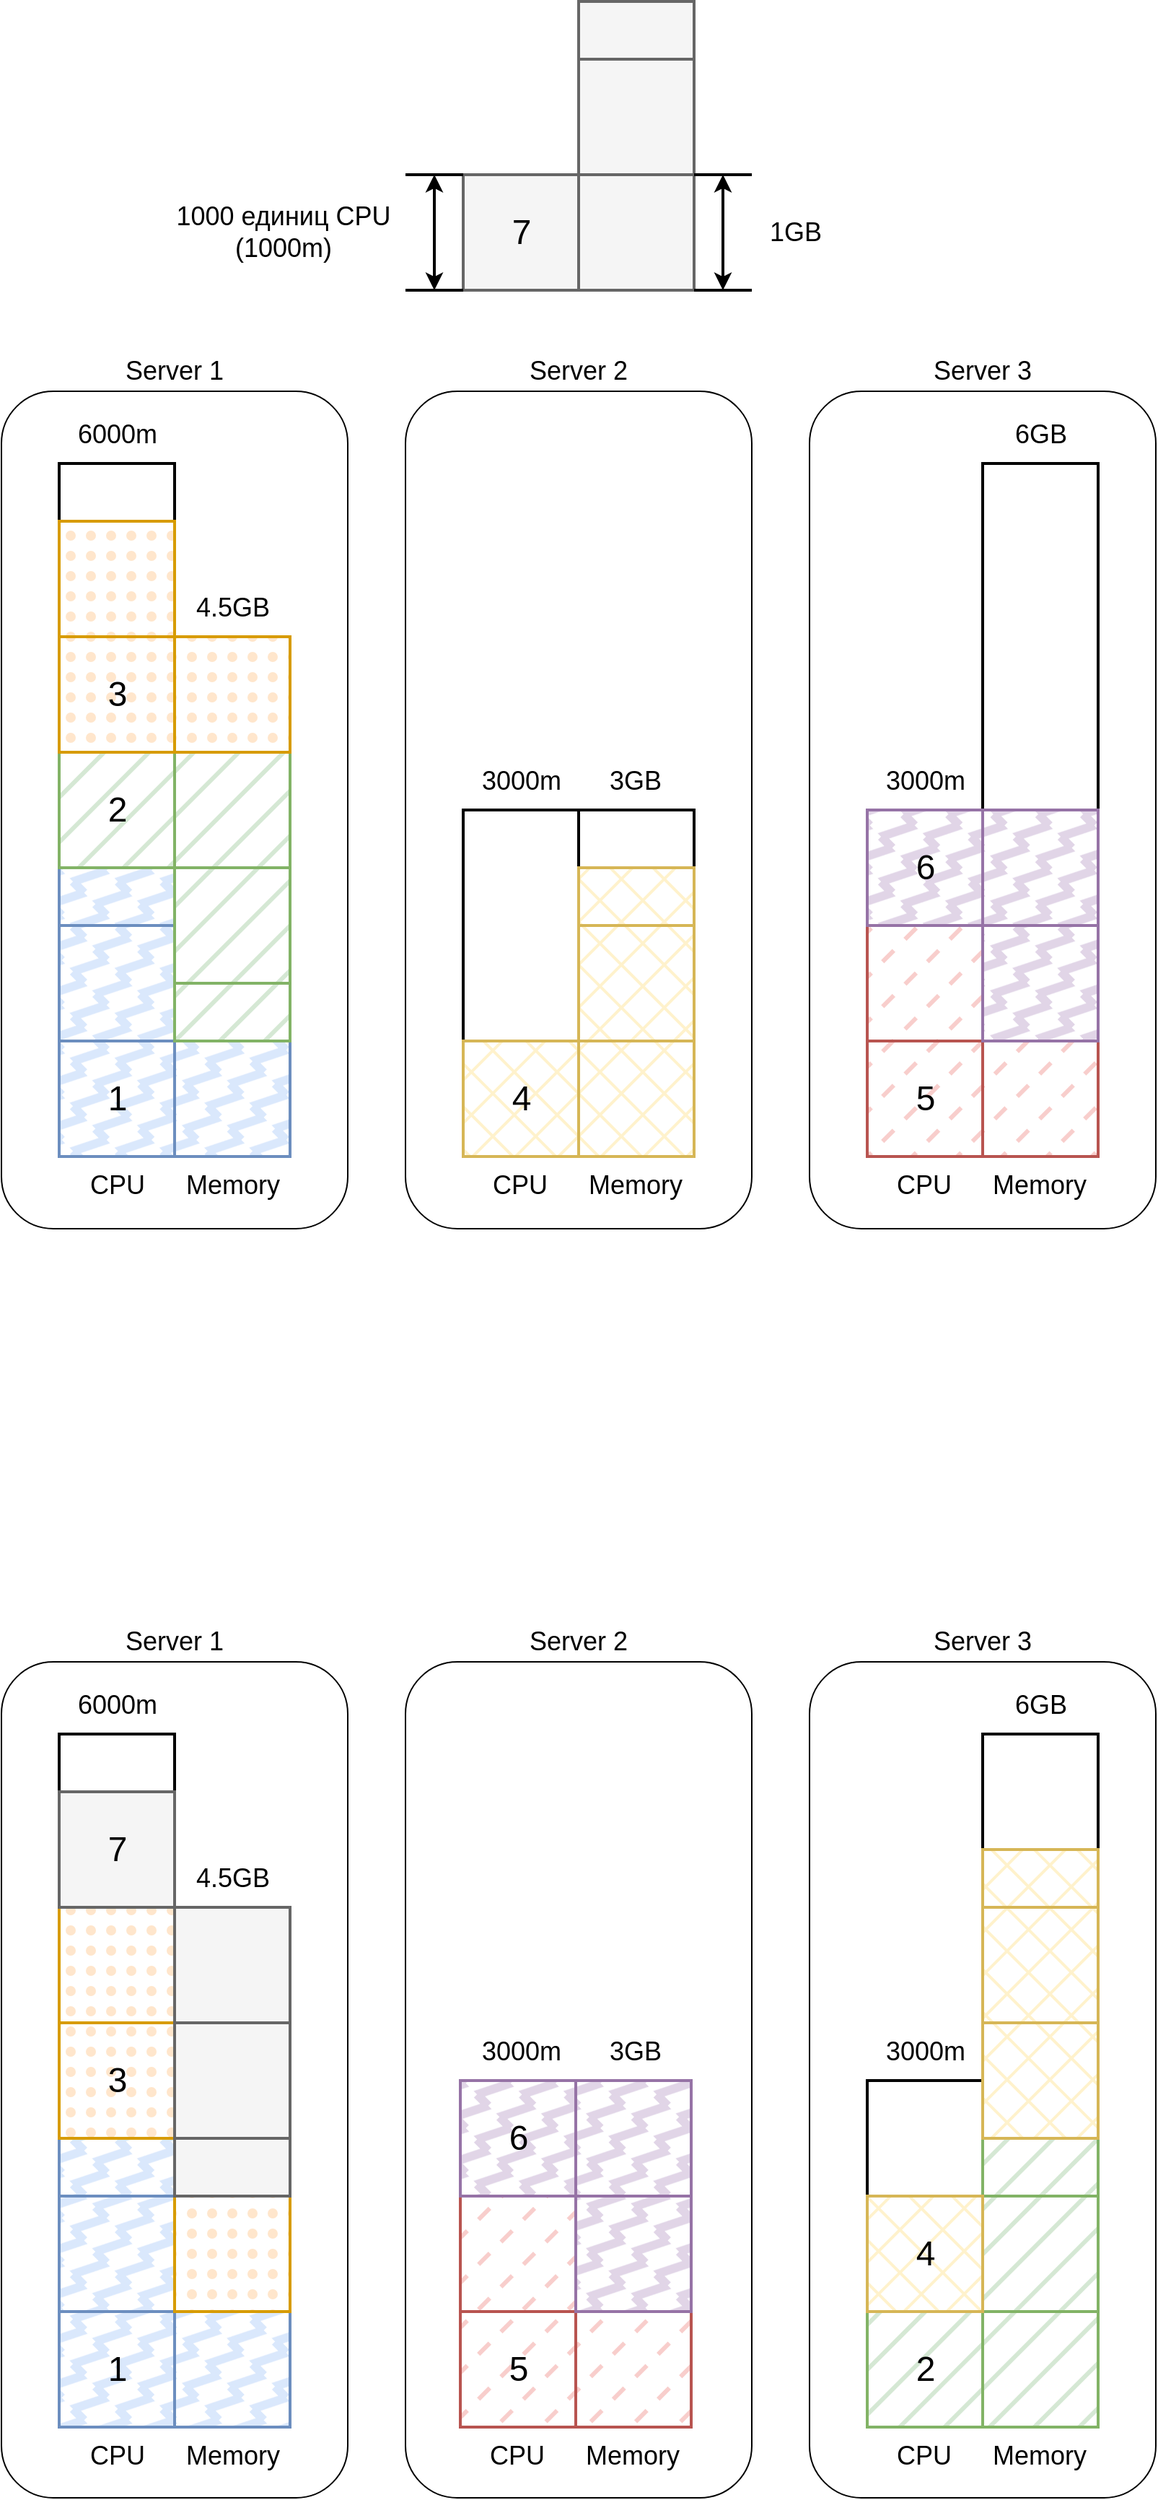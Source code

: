 <mxfile version="25.0.3">
  <diagram name="Page-1" id="aS24aDUHfVi9gNAFqR5U">
    <mxGraphModel dx="2504" dy="1118" grid="1" gridSize="10" guides="1" tooltips="1" connect="1" arrows="1" fold="1" page="1" pageScale="1" pageWidth="827" pageHeight="1169" math="0" shadow="0">
      <root>
        <mxCell id="0" />
        <mxCell id="1" parent="0" />
        <mxCell id="4E3Zrc5NnYarzaul7DsB-97" value="&lt;font style=&quot;font-size: 18px;&quot;&gt;Server 1&lt;/font&gt;" style="rounded=1;whiteSpace=wrap;html=1;align=center;horizontal=1;labelPosition=center;verticalLabelPosition=top;verticalAlign=bottom;" parent="1" vertex="1">
          <mxGeometry x="-280" y="270" width="240" height="580" as="geometry" />
        </mxCell>
        <mxCell id="4E3Zrc5NnYarzaul7DsB-4" value="" style="rounded=0;whiteSpace=wrap;html=1;strokeWidth=2;" parent="1" vertex="1">
          <mxGeometry x="-240" y="320" width="80" height="480" as="geometry" />
        </mxCell>
        <mxCell id="4E3Zrc5NnYarzaul7DsB-5" value="" style="rounded=0;whiteSpace=wrap;html=1;strokeWidth=2;" parent="1" vertex="1">
          <mxGeometry x="-160" y="440" width="80" height="360" as="geometry" />
        </mxCell>
        <mxCell id="4E3Zrc5NnYarzaul7DsB-9" value="" style="rounded=0;whiteSpace=wrap;html=1;strokeWidth=2;fillColor=#dae8fc;strokeColor=#6c8ebf;fillStyle=zigzag-line;" parent="1" vertex="1">
          <mxGeometry x="-240" y="720" width="80" height="80" as="geometry" />
        </mxCell>
        <mxCell id="4E3Zrc5NnYarzaul7DsB-10" value="" style="rounded=0;whiteSpace=wrap;html=1;strokeWidth=2;fillColor=#dae8fc;strokeColor=#6c8ebf;fillStyle=zigzag-line;" parent="1" vertex="1">
          <mxGeometry x="-240" y="640" width="80" height="80" as="geometry" />
        </mxCell>
        <mxCell id="4E3Zrc5NnYarzaul7DsB-11" value="" style="rounded=0;whiteSpace=wrap;html=1;strokeWidth=2;fillColor=#dae8fc;strokeColor=#6c8ebf;fillStyle=zigzag-line;" parent="1" vertex="1">
          <mxGeometry x="-240" y="600" width="80" height="40" as="geometry" />
        </mxCell>
        <mxCell id="4E3Zrc5NnYarzaul7DsB-12" value="" style="rounded=0;whiteSpace=wrap;html=1;strokeWidth=2;fillColor=#dae8fc;strokeColor=#6c8ebf;fillStyle=zigzag-line;" parent="1" vertex="1">
          <mxGeometry x="-160" y="720" width="80" height="80" as="geometry" />
        </mxCell>
        <mxCell id="4E3Zrc5NnYarzaul7DsB-16" value="" style="rounded=0;whiteSpace=wrap;html=1;strokeWidth=2;fillColor=#d5e8d4;strokeColor=#82b366;fillStyle=hatch;" parent="1" vertex="1">
          <mxGeometry x="-240" y="520" width="80" height="80" as="geometry" />
        </mxCell>
        <mxCell id="4E3Zrc5NnYarzaul7DsB-18" value="" style="rounded=0;whiteSpace=wrap;html=1;strokeWidth=2;fillColor=#d5e8d4;strokeColor=#82b366;fillStyle=hatch;" parent="1" vertex="1">
          <mxGeometry x="-160" y="600" width="80" height="80" as="geometry" />
        </mxCell>
        <mxCell id="4E3Zrc5NnYarzaul7DsB-19" value="" style="rounded=0;whiteSpace=wrap;html=1;strokeWidth=2;fillColor=#d5e8d4;strokeColor=#82b366;fillStyle=hatch;" parent="1" vertex="1">
          <mxGeometry x="-160" y="520" width="80" height="80" as="geometry" />
        </mxCell>
        <mxCell id="4E3Zrc5NnYarzaul7DsB-20" value="" style="rounded=0;whiteSpace=wrap;html=1;strokeWidth=2;fillColor=#d5e8d4;strokeColor=#82b366;fillStyle=hatch;" parent="1" vertex="1">
          <mxGeometry x="-160" y="680" width="80" height="40" as="geometry" />
        </mxCell>
        <mxCell id="4E3Zrc5NnYarzaul7DsB-22" value="" style="rounded=0;whiteSpace=wrap;html=1;strokeWidth=2;fillColor=#ffe6cc;strokeColor=#d79b00;fillStyle=dots;" parent="1" vertex="1">
          <mxGeometry x="-240" y="440" width="80" height="80" as="geometry" />
        </mxCell>
        <mxCell id="4E3Zrc5NnYarzaul7DsB-23" value="" style="rounded=0;whiteSpace=wrap;html=1;strokeWidth=2;fillColor=#ffe6cc;strokeColor=#d79b00;fillStyle=dots;" parent="1" vertex="1">
          <mxGeometry x="-240" y="360" width="80" height="80" as="geometry" />
        </mxCell>
        <mxCell id="4E3Zrc5NnYarzaul7DsB-24" value="" style="rounded=0;whiteSpace=wrap;html=1;strokeWidth=2;fillColor=#ffe6cc;strokeColor=#d79b00;fillStyle=dots;" parent="1" vertex="1">
          <mxGeometry x="-160" y="440" width="80" height="80" as="geometry" />
        </mxCell>
        <mxCell id="4E3Zrc5NnYarzaul7DsB-60" value="" style="rounded=0;whiteSpace=wrap;html=1;strokeWidth=2;fillColor=#f5f5f5;strokeColor=#666666;fontColor=#333333;" parent="1" vertex="1">
          <mxGeometry x="40" y="120" width="80" height="80" as="geometry" />
        </mxCell>
        <mxCell id="4E3Zrc5NnYarzaul7DsB-61" value="" style="rounded=0;whiteSpace=wrap;html=1;strokeWidth=2;fillColor=#f5f5f5;strokeColor=#666666;fontColor=#333333;" parent="1" vertex="1">
          <mxGeometry x="120" y="120" width="80" height="80" as="geometry" />
        </mxCell>
        <mxCell id="4E3Zrc5NnYarzaul7DsB-62" value="" style="rounded=0;whiteSpace=wrap;html=1;strokeWidth=2;fillColor=#f5f5f5;strokeColor=#666666;fontColor=#333333;" parent="1" vertex="1">
          <mxGeometry x="120" width="80" height="40" as="geometry" />
        </mxCell>
        <mxCell id="4E3Zrc5NnYarzaul7DsB-63" value="" style="rounded=0;whiteSpace=wrap;html=1;strokeWidth=2;fillColor=#f5f5f5;strokeColor=#666666;fontColor=#333333;" parent="1" vertex="1">
          <mxGeometry x="120" y="40" width="80" height="80" as="geometry" />
        </mxCell>
        <mxCell id="4E3Zrc5NnYarzaul7DsB-68" value="1" style="text;html=1;align=center;verticalAlign=middle;resizable=0;points=[];autosize=1;strokeColor=none;fillColor=none;fontSize=24;" parent="1" vertex="1">
          <mxGeometry x="-220" y="740" width="40" height="40" as="geometry" />
        </mxCell>
        <mxCell id="4E3Zrc5NnYarzaul7DsB-69" value="2" style="text;html=1;align=center;verticalAlign=middle;resizable=0;points=[];autosize=1;strokeColor=none;fillColor=none;fontSize=24;" parent="1" vertex="1">
          <mxGeometry x="-220" y="540" width="40" height="40" as="geometry" />
        </mxCell>
        <mxCell id="4E3Zrc5NnYarzaul7DsB-70" value="3" style="text;html=1;align=center;verticalAlign=middle;resizable=0;points=[];autosize=1;strokeColor=none;fillColor=none;fontSize=24;" parent="1" vertex="1">
          <mxGeometry x="-220" y="460" width="40" height="40" as="geometry" />
        </mxCell>
        <mxCell id="4E3Zrc5NnYarzaul7DsB-74" value="7" style="text;html=1;align=center;verticalAlign=middle;resizable=0;points=[];autosize=1;strokeColor=none;fillColor=none;fontSize=24;" parent="1" vertex="1">
          <mxGeometry x="60" y="140" width="40" height="40" as="geometry" />
        </mxCell>
        <mxCell id="4E3Zrc5NnYarzaul7DsB-85" value="CPU" style="text;html=1;align=center;verticalAlign=middle;resizable=0;points=[];autosize=1;strokeColor=none;fillColor=none;fontSize=18;" parent="1" vertex="1">
          <mxGeometry x="-230" y="800" width="60" height="40" as="geometry" />
        </mxCell>
        <mxCell id="4E3Zrc5NnYarzaul7DsB-86" value="Memory" style="text;html=1;align=center;verticalAlign=middle;resizable=0;points=[];autosize=1;strokeColor=none;fillColor=none;fontSize=18;" parent="1" vertex="1">
          <mxGeometry x="-165" y="800" width="90" height="40" as="geometry" />
        </mxCell>
        <mxCell id="4E3Zrc5NnYarzaul7DsB-98" value="&lt;font style=&quot;font-size: 18px;&quot;&gt;Server 2&lt;/font&gt;" style="rounded=1;whiteSpace=wrap;html=1;align=center;horizontal=1;labelPosition=center;verticalLabelPosition=top;verticalAlign=bottom;" parent="1" vertex="1">
          <mxGeometry y="270" width="240" height="580" as="geometry" />
        </mxCell>
        <mxCell id="4E3Zrc5NnYarzaul7DsB-99" value="&lt;font style=&quot;font-size: 18px;&quot;&gt;Server 3&lt;/font&gt;" style="rounded=1;whiteSpace=wrap;html=1;align=center;horizontal=1;labelPosition=center;verticalLabelPosition=top;verticalAlign=bottom;" parent="1" vertex="1">
          <mxGeometry x="280" y="270" width="240" height="580" as="geometry" />
        </mxCell>
        <mxCell id="4E3Zrc5NnYarzaul7DsB-100" value="&lt;font style=&quot;font-size: 18px;&quot;&gt;Server 1&lt;/font&gt;" style="rounded=1;whiteSpace=wrap;html=1;align=center;horizontal=1;labelPosition=center;verticalLabelPosition=top;verticalAlign=bottom;" parent="1" vertex="1">
          <mxGeometry x="-280" y="1150" width="240" height="579" as="geometry" />
        </mxCell>
        <mxCell id="4E3Zrc5NnYarzaul7DsB-101" value="&lt;font style=&quot;font-size: 18px;&quot;&gt;Server 2&lt;/font&gt;" style="rounded=1;whiteSpace=wrap;html=1;align=center;horizontal=1;labelPosition=center;verticalLabelPosition=top;verticalAlign=bottom;" parent="1" vertex="1">
          <mxGeometry y="1150" width="240" height="579" as="geometry" />
        </mxCell>
        <mxCell id="4E3Zrc5NnYarzaul7DsB-102" value="&lt;font style=&quot;font-size: 18px;&quot;&gt;Server 3&lt;/font&gt;" style="rounded=1;whiteSpace=wrap;html=1;align=center;horizontal=1;labelPosition=center;verticalLabelPosition=top;verticalAlign=bottom;" parent="1" vertex="1">
          <mxGeometry x="280" y="1150" width="240" height="579" as="geometry" />
        </mxCell>
        <mxCell id="4E3Zrc5NnYarzaul7DsB-6" value="" style="rounded=0;whiteSpace=wrap;html=1;strokeWidth=2;" parent="1" vertex="1">
          <mxGeometry x="40" y="560" width="80" height="240" as="geometry" />
        </mxCell>
        <mxCell id="4E3Zrc5NnYarzaul7DsB-7" value="" style="rounded=0;whiteSpace=wrap;html=1;strokeWidth=2;" parent="1" vertex="1">
          <mxGeometry x="120" y="560" width="80" height="240" as="geometry" />
        </mxCell>
        <mxCell id="4E3Zrc5NnYarzaul7DsB-14" value="" style="rounded=0;whiteSpace=wrap;html=1;strokeWidth=2;" parent="1" vertex="1">
          <mxGeometry x="320" y="560" width="80" height="240" as="geometry" />
        </mxCell>
        <mxCell id="4E3Zrc5NnYarzaul7DsB-15" value="" style="rounded=0;whiteSpace=wrap;html=1;strokeWidth=2;" parent="1" vertex="1">
          <mxGeometry x="400" y="320" width="80" height="480" as="geometry" />
        </mxCell>
        <mxCell id="4E3Zrc5NnYarzaul7DsB-25" value="" style="rounded=0;whiteSpace=wrap;html=1;strokeWidth=2;fillColor=#fff2cc;strokeColor=#d6b656;fillStyle=cross-hatch;" parent="1" vertex="1">
          <mxGeometry x="40" y="720" width="80" height="80" as="geometry" />
        </mxCell>
        <mxCell id="4E3Zrc5NnYarzaul7DsB-26" value="" style="rounded=0;whiteSpace=wrap;html=1;strokeWidth=2;fillColor=#fff2cc;strokeColor=#d6b656;fillStyle=cross-hatch;" parent="1" vertex="1">
          <mxGeometry x="120" y="640" width="80" height="80" as="geometry" />
        </mxCell>
        <mxCell id="4E3Zrc5NnYarzaul7DsB-27" value="" style="rounded=0;whiteSpace=wrap;html=1;strokeWidth=2;fillColor=#fff2cc;strokeColor=#d6b656;fillStyle=cross-hatch;" parent="1" vertex="1">
          <mxGeometry x="120" y="720" width="80" height="80" as="geometry" />
        </mxCell>
        <mxCell id="4E3Zrc5NnYarzaul7DsB-28" value="" style="rounded=0;whiteSpace=wrap;html=1;strokeWidth=2;fillColor=#f8cecc;strokeColor=#b85450;fillStyle=dashed;" parent="1" vertex="1">
          <mxGeometry x="320" y="720" width="80" height="80" as="geometry" />
        </mxCell>
        <mxCell id="4E3Zrc5NnYarzaul7DsB-29" value="" style="rounded=0;whiteSpace=wrap;html=1;strokeWidth=2;fillColor=#f8cecc;strokeColor=#b85450;fillStyle=dashed;" parent="1" vertex="1">
          <mxGeometry x="320" y="640" width="80" height="80" as="geometry" />
        </mxCell>
        <mxCell id="4E3Zrc5NnYarzaul7DsB-30" value="" style="rounded=0;whiteSpace=wrap;html=1;strokeWidth=2;fillColor=#f8cecc;strokeColor=#b85450;fillStyle=dashed;" parent="1" vertex="1">
          <mxGeometry x="400" y="720" width="80" height="80" as="geometry" />
        </mxCell>
        <mxCell id="4E3Zrc5NnYarzaul7DsB-31" value="" style="rounded=0;whiteSpace=wrap;html=1;strokeWidth=2;fillColor=#e1d5e7;strokeColor=#9673a6;fillStyle=zigzag-line;" parent="1" vertex="1">
          <mxGeometry x="320" y="560" width="80" height="80" as="geometry" />
        </mxCell>
        <mxCell id="4E3Zrc5NnYarzaul7DsB-32" value="" style="rounded=0;whiteSpace=wrap;html=1;strokeWidth=2;fillColor=#e1d5e7;strokeColor=#9673a6;fillStyle=zigzag-line;" parent="1" vertex="1">
          <mxGeometry x="400" y="560" width="80" height="80" as="geometry" />
        </mxCell>
        <mxCell id="4E3Zrc5NnYarzaul7DsB-33" value="" style="rounded=0;whiteSpace=wrap;html=1;strokeWidth=2;fillColor=#e1d5e7;strokeColor=#9673a6;fillStyle=zigzag-line;" parent="1" vertex="1">
          <mxGeometry x="400" y="640" width="80" height="80" as="geometry" />
        </mxCell>
        <mxCell id="4E3Zrc5NnYarzaul7DsB-71" value="4" style="text;html=1;align=center;verticalAlign=middle;resizable=0;points=[];autosize=1;strokeColor=none;fillColor=none;fontSize=24;" parent="1" vertex="1">
          <mxGeometry x="60" y="740" width="40" height="40" as="geometry" />
        </mxCell>
        <mxCell id="4E3Zrc5NnYarzaul7DsB-72" value="5" style="text;html=1;align=center;verticalAlign=middle;resizable=0;points=[];autosize=1;strokeColor=none;fillColor=none;fontSize=24;" parent="1" vertex="1">
          <mxGeometry x="340" y="740" width="40" height="40" as="geometry" />
        </mxCell>
        <mxCell id="4E3Zrc5NnYarzaul7DsB-73" value="6" style="text;html=1;align=center;verticalAlign=middle;resizable=0;points=[];autosize=1;strokeColor=none;fillColor=none;fontSize=24;" parent="1" vertex="1">
          <mxGeometry x="340" y="580" width="40" height="40" as="geometry" />
        </mxCell>
        <mxCell id="4E3Zrc5NnYarzaul7DsB-84" value="" style="rounded=0;whiteSpace=wrap;html=1;strokeWidth=2;fillColor=#fff2cc;strokeColor=#d6b656;fillStyle=cross-hatch;" parent="1" vertex="1">
          <mxGeometry x="120" y="600" width="80" height="40" as="geometry" />
        </mxCell>
        <mxCell id="4E3Zrc5NnYarzaul7DsB-87" value="CPU" style="text;html=1;align=center;verticalAlign=middle;resizable=0;points=[];autosize=1;strokeColor=none;fillColor=none;fontSize=18;" parent="1" vertex="1">
          <mxGeometry x="49" y="800" width="60" height="40" as="geometry" />
        </mxCell>
        <mxCell id="4E3Zrc5NnYarzaul7DsB-88" value="Memory" style="text;html=1;align=center;verticalAlign=middle;resizable=0;points=[];autosize=1;strokeColor=none;fillColor=none;fontSize=18;" parent="1" vertex="1">
          <mxGeometry x="114" y="800" width="90" height="40" as="geometry" />
        </mxCell>
        <mxCell id="4E3Zrc5NnYarzaul7DsB-89" value="CPU" style="text;html=1;align=center;verticalAlign=middle;resizable=0;points=[];autosize=1;strokeColor=none;fillColor=none;fontSize=18;" parent="1" vertex="1">
          <mxGeometry x="329" y="800" width="60" height="40" as="geometry" />
        </mxCell>
        <mxCell id="4E3Zrc5NnYarzaul7DsB-90" value="Memory" style="text;html=1;align=center;verticalAlign=middle;resizable=0;points=[];autosize=1;strokeColor=none;fillColor=none;fontSize=18;" parent="1" vertex="1">
          <mxGeometry x="394" y="800" width="90" height="40" as="geometry" />
        </mxCell>
        <mxCell id="4E3Zrc5NnYarzaul7DsB-34" value="" style="rounded=0;whiteSpace=wrap;html=1;strokeWidth=2;" parent="1" vertex="1">
          <mxGeometry x="-240" y="1200" width="80" height="480" as="geometry" />
        </mxCell>
        <mxCell id="4E3Zrc5NnYarzaul7DsB-35" value="" style="rounded=0;whiteSpace=wrap;html=1;strokeWidth=2;" parent="1" vertex="1">
          <mxGeometry x="-160" y="1320" width="80" height="360" as="geometry" />
        </mxCell>
        <mxCell id="4E3Zrc5NnYarzaul7DsB-36" value="" style="rounded=0;whiteSpace=wrap;html=1;strokeWidth=2;" parent="1" vertex="1">
          <mxGeometry x="38" y="1440" width="80" height="240" as="geometry" />
        </mxCell>
        <mxCell id="4E3Zrc5NnYarzaul7DsB-37" value="" style="rounded=0;whiteSpace=wrap;html=1;strokeWidth=2;" parent="1" vertex="1">
          <mxGeometry x="118" y="1440" width="80" height="240" as="geometry" />
        </mxCell>
        <mxCell id="4E3Zrc5NnYarzaul7DsB-38" value="" style="rounded=0;whiteSpace=wrap;html=1;strokeWidth=2;fillColor=#dae8fc;strokeColor=#6c8ebf;fillStyle=zigzag-line;" parent="1" vertex="1">
          <mxGeometry x="-240" y="1600" width="80" height="80" as="geometry" />
        </mxCell>
        <mxCell id="4E3Zrc5NnYarzaul7DsB-39" value="" style="rounded=0;whiteSpace=wrap;html=1;strokeWidth=2;fillColor=#dae8fc;strokeColor=#6c8ebf;fillStyle=zigzag-line;" parent="1" vertex="1">
          <mxGeometry x="-240" y="1520" width="80" height="80" as="geometry" />
        </mxCell>
        <mxCell id="4E3Zrc5NnYarzaul7DsB-40" value="" style="rounded=0;whiteSpace=wrap;html=1;strokeWidth=2;fillColor=#dae8fc;strokeColor=#6c8ebf;fillStyle=zigzag-line;" parent="1" vertex="1">
          <mxGeometry x="-240" y="1480" width="80" height="40" as="geometry" />
        </mxCell>
        <mxCell id="4E3Zrc5NnYarzaul7DsB-41" value="" style="rounded=0;whiteSpace=wrap;html=1;strokeWidth=2;fillColor=#dae8fc;strokeColor=#6c8ebf;fillStyle=zigzag-line;" parent="1" vertex="1">
          <mxGeometry x="-160" y="1600" width="80" height="80" as="geometry" />
        </mxCell>
        <mxCell id="4E3Zrc5NnYarzaul7DsB-42" value="" style="rounded=0;whiteSpace=wrap;html=1;strokeWidth=2;" parent="1" vertex="1">
          <mxGeometry x="320" y="1440" width="80" height="240" as="geometry" />
        </mxCell>
        <mxCell id="4E3Zrc5NnYarzaul7DsB-43" value="" style="rounded=0;whiteSpace=wrap;html=1;strokeWidth=2;" parent="1" vertex="1">
          <mxGeometry x="400" y="1200" width="80" height="480" as="geometry" />
        </mxCell>
        <mxCell id="4E3Zrc5NnYarzaul7DsB-44" value="" style="rounded=0;whiteSpace=wrap;html=1;strokeWidth=2;fillColor=#d5e8d4;strokeColor=#82b366;fillStyle=hatch;" parent="1" vertex="1">
          <mxGeometry x="320" y="1600" width="80" height="80" as="geometry" />
        </mxCell>
        <mxCell id="4E3Zrc5NnYarzaul7DsB-45" value="" style="rounded=0;whiteSpace=wrap;html=1;strokeWidth=2;fillColor=#d5e8d4;strokeColor=#82b366;fillStyle=hatch;" parent="1" vertex="1">
          <mxGeometry x="400" y="1520" width="80" height="80" as="geometry" />
        </mxCell>
        <mxCell id="4E3Zrc5NnYarzaul7DsB-46" value="" style="rounded=0;whiteSpace=wrap;html=1;strokeWidth=2;fillColor=#d5e8d4;strokeColor=#82b366;fillStyle=hatch;" parent="1" vertex="1">
          <mxGeometry x="400" y="1600" width="80" height="80" as="geometry" />
        </mxCell>
        <mxCell id="4E3Zrc5NnYarzaul7DsB-47" value="" style="rounded=0;whiteSpace=wrap;html=1;strokeWidth=2;fillColor=#d5e8d4;strokeColor=#82b366;fillStyle=hatch;" parent="1" vertex="1">
          <mxGeometry x="400" y="1480" width="80" height="40" as="geometry" />
        </mxCell>
        <mxCell id="4E3Zrc5NnYarzaul7DsB-48" value="" style="rounded=0;whiteSpace=wrap;html=1;strokeWidth=2;fillColor=#ffe6cc;strokeColor=#d79b00;fillStyle=dots;" parent="1" vertex="1">
          <mxGeometry x="-240" y="1400" width="80" height="80" as="geometry" />
        </mxCell>
        <mxCell id="4E3Zrc5NnYarzaul7DsB-49" value="" style="rounded=0;whiteSpace=wrap;html=1;strokeWidth=2;fillColor=#ffe6cc;strokeColor=#d79b00;fillStyle=dots;" parent="1" vertex="1">
          <mxGeometry x="-240" y="1320" width="80" height="80" as="geometry" />
        </mxCell>
        <mxCell id="4E3Zrc5NnYarzaul7DsB-50" value="" style="rounded=0;whiteSpace=wrap;html=1;strokeWidth=2;fillColor=#ffe6cc;strokeColor=#d79b00;fillStyle=dots;" parent="1" vertex="1">
          <mxGeometry x="-160" y="1520" width="80" height="80" as="geometry" />
        </mxCell>
        <mxCell id="4E3Zrc5NnYarzaul7DsB-51" value="" style="rounded=0;whiteSpace=wrap;html=1;strokeWidth=2;fillColor=#fff2cc;strokeColor=#d6b656;fillStyle=cross-hatch;" parent="1" vertex="1">
          <mxGeometry x="400" y="1320" width="80" height="80" as="geometry" />
        </mxCell>
        <mxCell id="4E3Zrc5NnYarzaul7DsB-52" value="" style="rounded=0;whiteSpace=wrap;html=1;strokeWidth=2;fillColor=#fff2cc;strokeColor=#d6b656;fillStyle=cross-hatch;" parent="1" vertex="1">
          <mxGeometry x="400" y="1400" width="80" height="80" as="geometry" />
        </mxCell>
        <mxCell id="4E3Zrc5NnYarzaul7DsB-53" value="" style="rounded=0;whiteSpace=wrap;html=1;strokeWidth=2;fillColor=#fff2cc;strokeColor=#d6b656;fillStyle=cross-hatch;" parent="1" vertex="1">
          <mxGeometry x="320" y="1520" width="80" height="80" as="geometry" />
        </mxCell>
        <mxCell id="4E3Zrc5NnYarzaul7DsB-54" value="" style="rounded=0;whiteSpace=wrap;html=1;strokeWidth=2;fillColor=#f8cecc;strokeColor=#b85450;fillStyle=dashed;" parent="1" vertex="1">
          <mxGeometry x="38" y="1600" width="80" height="80" as="geometry" />
        </mxCell>
        <mxCell id="4E3Zrc5NnYarzaul7DsB-55" value="" style="rounded=0;whiteSpace=wrap;html=1;strokeWidth=2;fillColor=#f8cecc;strokeColor=#b85450;fillStyle=dashed;" parent="1" vertex="1">
          <mxGeometry x="38" y="1520" width="80" height="80" as="geometry" />
        </mxCell>
        <mxCell id="4E3Zrc5NnYarzaul7DsB-56" value="" style="rounded=0;whiteSpace=wrap;html=1;strokeWidth=2;fillColor=#f8cecc;strokeColor=#b85450;fillStyle=dashed;" parent="1" vertex="1">
          <mxGeometry x="118" y="1600" width="80" height="80" as="geometry" />
        </mxCell>
        <mxCell id="4E3Zrc5NnYarzaul7DsB-57" value="" style="rounded=0;whiteSpace=wrap;html=1;strokeWidth=2;fillColor=#e1d5e7;strokeColor=#9673a6;fillStyle=zigzag-line;" parent="1" vertex="1">
          <mxGeometry x="38" y="1440" width="80" height="80" as="geometry" />
        </mxCell>
        <mxCell id="4E3Zrc5NnYarzaul7DsB-58" value="" style="rounded=0;whiteSpace=wrap;html=1;strokeWidth=2;fillColor=#e1d5e7;strokeColor=#9673a6;fillStyle=zigzag-line;" parent="1" vertex="1">
          <mxGeometry x="118" y="1520" width="80" height="80" as="geometry" />
        </mxCell>
        <mxCell id="4E3Zrc5NnYarzaul7DsB-59" value="" style="rounded=0;whiteSpace=wrap;html=1;strokeWidth=2;fillColor=#e1d5e7;strokeColor=#9673a6;fillStyle=zigzag-line;" parent="1" vertex="1">
          <mxGeometry x="118" y="1440" width="80" height="80" as="geometry" />
        </mxCell>
        <mxCell id="4E3Zrc5NnYarzaul7DsB-64" value="" style="rounded=0;whiteSpace=wrap;html=1;strokeWidth=2;fillColor=#f5f5f5;strokeColor=#666666;fontColor=#333333;" parent="1" vertex="1">
          <mxGeometry x="-240" y="1240" width="80" height="80" as="geometry" />
        </mxCell>
        <mxCell id="4E3Zrc5NnYarzaul7DsB-65" value="" style="rounded=0;whiteSpace=wrap;html=1;strokeWidth=2;fillColor=#f5f5f5;strokeColor=#666666;fontColor=#333333;" parent="1" vertex="1">
          <mxGeometry x="-160" y="1320" width="80" height="80" as="geometry" />
        </mxCell>
        <mxCell id="4E3Zrc5NnYarzaul7DsB-66" value="" style="rounded=0;whiteSpace=wrap;html=1;strokeWidth=2;fillColor=#f5f5f5;strokeColor=#666666;fontColor=#333333;" parent="1" vertex="1">
          <mxGeometry x="-160" y="1480" width="80" height="40" as="geometry" />
        </mxCell>
        <mxCell id="4E3Zrc5NnYarzaul7DsB-67" value="" style="rounded=0;whiteSpace=wrap;html=1;strokeWidth=2;fillColor=#f5f5f5;strokeColor=#666666;fontColor=#333333;" parent="1" vertex="1">
          <mxGeometry x="-160" y="1400" width="80" height="80" as="geometry" />
        </mxCell>
        <mxCell id="4E3Zrc5NnYarzaul7DsB-76" value="1" style="text;html=1;align=center;verticalAlign=middle;resizable=0;points=[];autosize=1;strokeColor=none;fillColor=none;fontSize=24;" parent="1" vertex="1">
          <mxGeometry x="-220" y="1620" width="40" height="40" as="geometry" />
        </mxCell>
        <mxCell id="4E3Zrc5NnYarzaul7DsB-77" value="2" style="text;html=1;align=center;verticalAlign=middle;resizable=0;points=[];autosize=1;strokeColor=none;fillColor=none;fontSize=24;" parent="1" vertex="1">
          <mxGeometry x="340" y="1620" width="40" height="40" as="geometry" />
        </mxCell>
        <mxCell id="4E3Zrc5NnYarzaul7DsB-78" value="3" style="text;html=1;align=center;verticalAlign=middle;resizable=0;points=[];autosize=1;strokeColor=none;fillColor=none;fontSize=24;" parent="1" vertex="1">
          <mxGeometry x="-220" y="1420" width="40" height="40" as="geometry" />
        </mxCell>
        <mxCell id="4E3Zrc5NnYarzaul7DsB-79" value="4" style="text;html=1;align=center;verticalAlign=middle;resizable=0;points=[];autosize=1;strokeColor=none;fillColor=none;fontSize=24;" parent="1" vertex="1">
          <mxGeometry x="340" y="1540" width="40" height="40" as="geometry" />
        </mxCell>
        <mxCell id="4E3Zrc5NnYarzaul7DsB-80" value="5" style="text;html=1;align=center;verticalAlign=middle;resizable=0;points=[];autosize=1;strokeColor=none;fillColor=none;fontSize=24;" parent="1" vertex="1">
          <mxGeometry x="58" y="1620" width="40" height="40" as="geometry" />
        </mxCell>
        <mxCell id="4E3Zrc5NnYarzaul7DsB-81" value="6" style="text;html=1;align=center;verticalAlign=middle;resizable=0;points=[];autosize=1;strokeColor=none;fillColor=none;fontSize=24;" parent="1" vertex="1">
          <mxGeometry x="58" y="1460" width="40" height="40" as="geometry" />
        </mxCell>
        <mxCell id="4E3Zrc5NnYarzaul7DsB-82" value="7" style="text;html=1;align=center;verticalAlign=middle;resizable=0;points=[];autosize=1;strokeColor=none;fillColor=none;fontSize=24;" parent="1" vertex="1">
          <mxGeometry x="-220" y="1260" width="40" height="40" as="geometry" />
        </mxCell>
        <mxCell id="4E3Zrc5NnYarzaul7DsB-83" value="" style="rounded=0;whiteSpace=wrap;html=1;strokeWidth=2;fillColor=#fff2cc;strokeColor=#d6b656;fillStyle=cross-hatch;" parent="1" vertex="1">
          <mxGeometry x="400" y="1280" width="80" height="40" as="geometry" />
        </mxCell>
        <mxCell id="4E3Zrc5NnYarzaul7DsB-91" value="CPU" style="text;html=1;align=center;verticalAlign=middle;resizable=0;points=[];autosize=1;strokeColor=none;fillColor=none;fontSize=18;" parent="1" vertex="1">
          <mxGeometry x="-230" y="1680" width="60" height="40" as="geometry" />
        </mxCell>
        <mxCell id="4E3Zrc5NnYarzaul7DsB-92" value="Memory" style="text;html=1;align=center;verticalAlign=middle;resizable=0;points=[];autosize=1;strokeColor=none;fillColor=none;fontSize=18;" parent="1" vertex="1">
          <mxGeometry x="-165" y="1680" width="90" height="40" as="geometry" />
        </mxCell>
        <mxCell id="4E3Zrc5NnYarzaul7DsB-93" value="CPU" style="text;html=1;align=center;verticalAlign=middle;resizable=0;points=[];autosize=1;strokeColor=none;fillColor=none;fontSize=18;" parent="1" vertex="1">
          <mxGeometry x="47" y="1680" width="60" height="40" as="geometry" />
        </mxCell>
        <mxCell id="4E3Zrc5NnYarzaul7DsB-94" value="Memory" style="text;html=1;align=center;verticalAlign=middle;resizable=0;points=[];autosize=1;strokeColor=none;fillColor=none;fontSize=18;" parent="1" vertex="1">
          <mxGeometry x="112" y="1680" width="90" height="40" as="geometry" />
        </mxCell>
        <mxCell id="4E3Zrc5NnYarzaul7DsB-95" value="CPU" style="text;html=1;align=center;verticalAlign=middle;resizable=0;points=[];autosize=1;strokeColor=none;fillColor=none;fontSize=18;" parent="1" vertex="1">
          <mxGeometry x="329" y="1680" width="60" height="40" as="geometry" />
        </mxCell>
        <mxCell id="4E3Zrc5NnYarzaul7DsB-96" value="Memory" style="text;html=1;align=center;verticalAlign=middle;resizable=0;points=[];autosize=1;strokeColor=none;fillColor=none;fontSize=18;" parent="1" vertex="1">
          <mxGeometry x="394" y="1680" width="90" height="40" as="geometry" />
        </mxCell>
        <mxCell id="QK3t9ucCZ58QtTPV8iS3-1" value="" style="endArrow=classic;startArrow=classic;html=1;rounded=0;strokeWidth=2;" parent="1" edge="1">
          <mxGeometry width="50" height="50" relative="1" as="geometry">
            <mxPoint x="20" y="200" as="sourcePoint" />
            <mxPoint x="20" y="120" as="targetPoint" />
          </mxGeometry>
        </mxCell>
        <mxCell id="DtROB6oRhDUHjNi0l3x6-1" value="" style="endArrow=none;html=1;rounded=0;strokeWidth=2;entryX=0;entryY=1;entryDx=0;entryDy=0;" edge="1" parent="1" target="4E3Zrc5NnYarzaul7DsB-60">
          <mxGeometry width="50" height="50" relative="1" as="geometry">
            <mxPoint y="200" as="sourcePoint" />
            <mxPoint x="38" y="200" as="targetPoint" />
          </mxGeometry>
        </mxCell>
        <mxCell id="DtROB6oRhDUHjNi0l3x6-2" value="" style="endArrow=none;html=1;rounded=0;strokeWidth=2;entryX=0;entryY=1;entryDx=0;entryDy=0;" edge="1" parent="1">
          <mxGeometry width="50" height="50" relative="1" as="geometry">
            <mxPoint y="120" as="sourcePoint" />
            <mxPoint x="40" y="120" as="targetPoint" />
          </mxGeometry>
        </mxCell>
        <mxCell id="DtROB6oRhDUHjNi0l3x6-3" value="1000 единиц CPU&lt;br&gt;(1000m)" style="text;html=1;align=center;verticalAlign=middle;resizable=0;points=[];autosize=1;strokeColor=none;fillColor=none;fontSize=18;" vertex="1" parent="1">
          <mxGeometry x="-170" y="130" width="170" height="60" as="geometry" />
        </mxCell>
        <mxCell id="DtROB6oRhDUHjNi0l3x6-4" value="" style="endArrow=classic;startArrow=classic;html=1;rounded=0;strokeWidth=2;" edge="1" parent="1">
          <mxGeometry width="50" height="50" relative="1" as="geometry">
            <mxPoint x="220" y="200" as="sourcePoint" />
            <mxPoint x="220" y="120" as="targetPoint" />
          </mxGeometry>
        </mxCell>
        <mxCell id="DtROB6oRhDUHjNi0l3x6-5" value="" style="endArrow=none;html=1;rounded=0;strokeWidth=2;entryX=0;entryY=1;entryDx=0;entryDy=0;" edge="1" parent="1">
          <mxGeometry width="50" height="50" relative="1" as="geometry">
            <mxPoint x="200" y="200" as="sourcePoint" />
            <mxPoint x="240" y="200" as="targetPoint" />
          </mxGeometry>
        </mxCell>
        <mxCell id="DtROB6oRhDUHjNi0l3x6-6" value="" style="endArrow=none;html=1;rounded=0;strokeWidth=2;entryX=0;entryY=1;entryDx=0;entryDy=0;" edge="1" parent="1">
          <mxGeometry width="50" height="50" relative="1" as="geometry">
            <mxPoint x="200" y="120" as="sourcePoint" />
            <mxPoint x="240" y="120" as="targetPoint" />
          </mxGeometry>
        </mxCell>
        <mxCell id="DtROB6oRhDUHjNi0l3x6-7" value="1GB" style="text;html=1;align=center;verticalAlign=middle;resizable=0;points=[];autosize=1;strokeColor=none;fillColor=none;fontSize=18;" vertex="1" parent="1">
          <mxGeometry x="240" y="140" width="60" height="40" as="geometry" />
        </mxCell>
        <mxCell id="DtROB6oRhDUHjNi0l3x6-8" value="4.5GB" style="text;html=1;align=center;verticalAlign=middle;resizable=0;points=[];autosize=1;strokeColor=none;fillColor=none;fontSize=18;" vertex="1" parent="1">
          <mxGeometry x="-155" y="400" width="70" height="40" as="geometry" />
        </mxCell>
        <mxCell id="DtROB6oRhDUHjNi0l3x6-9" value="6000m" style="text;html=1;align=center;verticalAlign=middle;resizable=0;points=[];autosize=1;strokeColor=none;fillColor=none;fontSize=18;" vertex="1" parent="1">
          <mxGeometry x="-240" y="280" width="80" height="40" as="geometry" />
        </mxCell>
        <mxCell id="DtROB6oRhDUHjNi0l3x6-10" value="3GB" style="text;html=1;align=center;verticalAlign=middle;resizable=0;points=[];autosize=1;strokeColor=none;fillColor=none;fontSize=18;" vertex="1" parent="1">
          <mxGeometry x="129" y="520" width="60" height="40" as="geometry" />
        </mxCell>
        <mxCell id="DtROB6oRhDUHjNi0l3x6-11" value="3000m" style="text;html=1;align=center;verticalAlign=middle;resizable=0;points=[];autosize=1;strokeColor=none;fillColor=none;fontSize=18;" vertex="1" parent="1">
          <mxGeometry x="40" y="520" width="80" height="40" as="geometry" />
        </mxCell>
        <mxCell id="DtROB6oRhDUHjNi0l3x6-12" value="6GB" style="text;html=1;align=center;verticalAlign=middle;resizable=0;points=[];autosize=1;strokeColor=none;fillColor=none;fontSize=18;" vertex="1" parent="1">
          <mxGeometry x="410" y="280" width="60" height="40" as="geometry" />
        </mxCell>
        <mxCell id="DtROB6oRhDUHjNi0l3x6-13" value="3000m" style="text;html=1;align=center;verticalAlign=middle;resizable=0;points=[];autosize=1;strokeColor=none;fillColor=none;fontSize=18;" vertex="1" parent="1">
          <mxGeometry x="320" y="520" width="80" height="40" as="geometry" />
        </mxCell>
        <mxCell id="DtROB6oRhDUHjNi0l3x6-14" value="4.5GB" style="text;html=1;align=center;verticalAlign=middle;resizable=0;points=[];autosize=1;strokeColor=none;fillColor=none;fontSize=18;" vertex="1" parent="1">
          <mxGeometry x="-155" y="1280" width="70" height="40" as="geometry" />
        </mxCell>
        <mxCell id="DtROB6oRhDUHjNi0l3x6-15" value="6000m" style="text;html=1;align=center;verticalAlign=middle;resizable=0;points=[];autosize=1;strokeColor=none;fillColor=none;fontSize=18;" vertex="1" parent="1">
          <mxGeometry x="-240" y="1160" width="80" height="40" as="geometry" />
        </mxCell>
        <mxCell id="DtROB6oRhDUHjNi0l3x6-16" value="3GB" style="text;html=1;align=center;verticalAlign=middle;resizable=0;points=[];autosize=1;strokeColor=none;fillColor=none;fontSize=18;" vertex="1" parent="1">
          <mxGeometry x="129" y="1400" width="60" height="40" as="geometry" />
        </mxCell>
        <mxCell id="DtROB6oRhDUHjNi0l3x6-17" value="3000m" style="text;html=1;align=center;verticalAlign=middle;resizable=0;points=[];autosize=1;strokeColor=none;fillColor=none;fontSize=18;" vertex="1" parent="1">
          <mxGeometry x="40" y="1400" width="80" height="40" as="geometry" />
        </mxCell>
        <mxCell id="DtROB6oRhDUHjNi0l3x6-18" value="6GB" style="text;html=1;align=center;verticalAlign=middle;resizable=0;points=[];autosize=1;strokeColor=none;fillColor=none;fontSize=18;" vertex="1" parent="1">
          <mxGeometry x="410" y="1160" width="60" height="40" as="geometry" />
        </mxCell>
        <mxCell id="DtROB6oRhDUHjNi0l3x6-19" value="3000m" style="text;html=1;align=center;verticalAlign=middle;resizable=0;points=[];autosize=1;strokeColor=none;fillColor=none;fontSize=18;" vertex="1" parent="1">
          <mxGeometry x="320" y="1400" width="80" height="40" as="geometry" />
        </mxCell>
      </root>
    </mxGraphModel>
  </diagram>
</mxfile>
